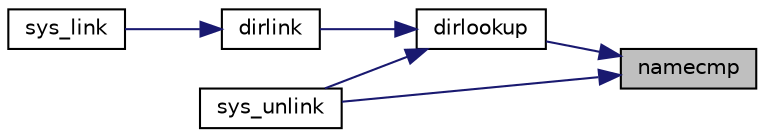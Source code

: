 digraph "namecmp"
{
 // LATEX_PDF_SIZE
  edge [fontname="Helvetica",fontsize="10",labelfontname="Helvetica",labelfontsize="10"];
  node [fontname="Helvetica",fontsize="10",shape=record];
  rankdir="RL";
  Node1 [label="namecmp",height=0.2,width=0.4,color="black", fillcolor="grey75", style="filled", fontcolor="black",tooltip=" "];
  Node1 -> Node2 [dir="back",color="midnightblue",fontsize="10",style="solid",fontname="Helvetica"];
  Node2 [label="dirlookup",height=0.2,width=0.4,color="black", fillcolor="white", style="filled",URL="$d2/d5a/fs_8c.html#aa182c62fade7a0bae9408830d5e06d4f",tooltip=" "];
  Node2 -> Node3 [dir="back",color="midnightblue",fontsize="10",style="solid",fontname="Helvetica"];
  Node3 [label="dirlink",height=0.2,width=0.4,color="black", fillcolor="white", style="filled",URL="$d2/d5a/fs_8c.html#a69a135a0e8a06d9f306d77ebc0c1f7a0",tooltip=" "];
  Node3 -> Node4 [dir="back",color="midnightblue",fontsize="10",style="solid",fontname="Helvetica"];
  Node4 [label="sys_link",height=0.2,width=0.4,color="black", fillcolor="white", style="filled",URL="$d1/d14/sysfile_8c.html#a759600870314007ac558871239122fb7",tooltip=" "];
  Node2 -> Node5 [dir="back",color="midnightblue",fontsize="10",style="solid",fontname="Helvetica"];
  Node5 [label="sys_unlink",height=0.2,width=0.4,color="black", fillcolor="white", style="filled",URL="$d1/d14/sysfile_8c.html#ae1e58ee11d41f643929520d8c1640da7",tooltip=" "];
  Node1 -> Node5 [dir="back",color="midnightblue",fontsize="10",style="solid",fontname="Helvetica"];
}
